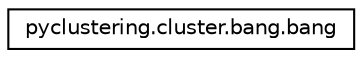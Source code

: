 digraph "Graphical Class Hierarchy"
{
 // INTERACTIVE_SVG=YES
 // LATEX_PDF_SIZE
  edge [fontname="Helvetica",fontsize="10",labelfontname="Helvetica",labelfontsize="10"];
  node [fontname="Helvetica",fontsize="10",shape=record];
  rankdir="LR";
  Node0 [label="pyclustering.cluster.bang.bang",height=0.2,width=0.4,color="black", fillcolor="white", style="filled",URL="$da/db0/classpyclustering_1_1cluster_1_1bang_1_1bang.html",tooltip="Class implements BANG grid based clustering algorithm."];
}
